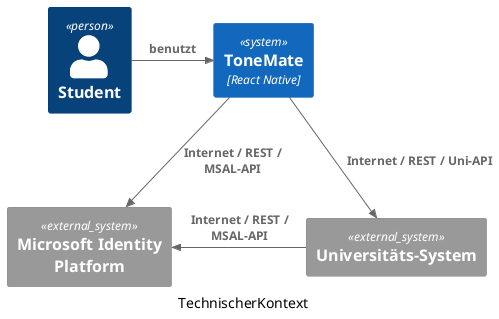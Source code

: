 @startuml
!include <C4/C4_Context>

caption TechnischerKontext

Person(student, "Student")

System(toneMate, "ToneMate", $type="React Native")
System_Ext(oauth, "Microsoft Identity Platform")
System_Ext(uni, "Universitäts-System")

Rel_D(toneMate, uni, "Internet / REST / Uni-API")
Rel_L(uni, oauth, "Internet / REST / MSAL-API")
Rel_D(toneMate, oauth, "Internet / REST / MSAL-API")

Rel_R(student, toneMate, "benutzt")

@enduml
